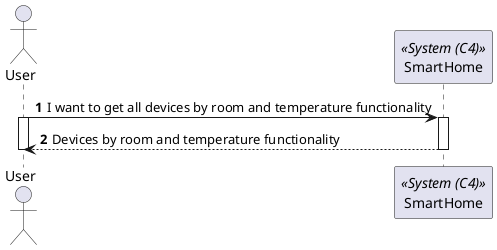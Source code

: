 @startuml
'https://plantuml.com/sequence-diagram

!pragma layout smetana

autonumber

actor "User" as User
participant "SmartHome" as SH<<System (C4)>>

User -> SH : I want to get all devices by room and temperature functionality
activate SH
activate User

SH --> User : Devices by room and temperature functionality
deactivate SH
deactivate User

@enduml